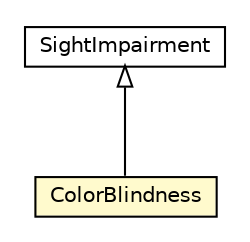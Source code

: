 #!/usr/local/bin/dot
#
# Class diagram 
# Generated by UMLGraph version R5_6-24-gf6e263 (http://www.umlgraph.org/)
#

digraph G {
	edge [fontname="Helvetica",fontsize=10,labelfontname="Helvetica",labelfontsize=10];
	node [fontname="Helvetica",fontsize=10,shape=plaintext];
	nodesep=0.25;
	ranksep=0.5;
	// org.universAAL.ontology.impairment.ColorBlindness
	c102212 [label=<<table title="org.universAAL.ontology.impairment.ColorBlindness" border="0" cellborder="1" cellspacing="0" cellpadding="2" port="p" bgcolor="lemonChiffon" href="./ColorBlindness.html">
		<tr><td><table border="0" cellspacing="0" cellpadding="1">
<tr><td align="center" balign="center"> ColorBlindness </td></tr>
		</table></td></tr>
		</table>>, URL="./ColorBlindness.html", fontname="Helvetica", fontcolor="black", fontsize=10.0];
	// org.universAAL.ontology.impairment.SightImpairment
	c102214 [label=<<table title="org.universAAL.ontology.impairment.SightImpairment" border="0" cellborder="1" cellspacing="0" cellpadding="2" port="p" href="./SightImpairment.html">
		<tr><td><table border="0" cellspacing="0" cellpadding="1">
<tr><td align="center" balign="center"> SightImpairment </td></tr>
		</table></td></tr>
		</table>>, URL="./SightImpairment.html", fontname="Helvetica", fontcolor="black", fontsize=10.0];
	//org.universAAL.ontology.impairment.ColorBlindness extends org.universAAL.ontology.impairment.SightImpairment
	c102214:p -> c102212:p [dir=back,arrowtail=empty];
}

